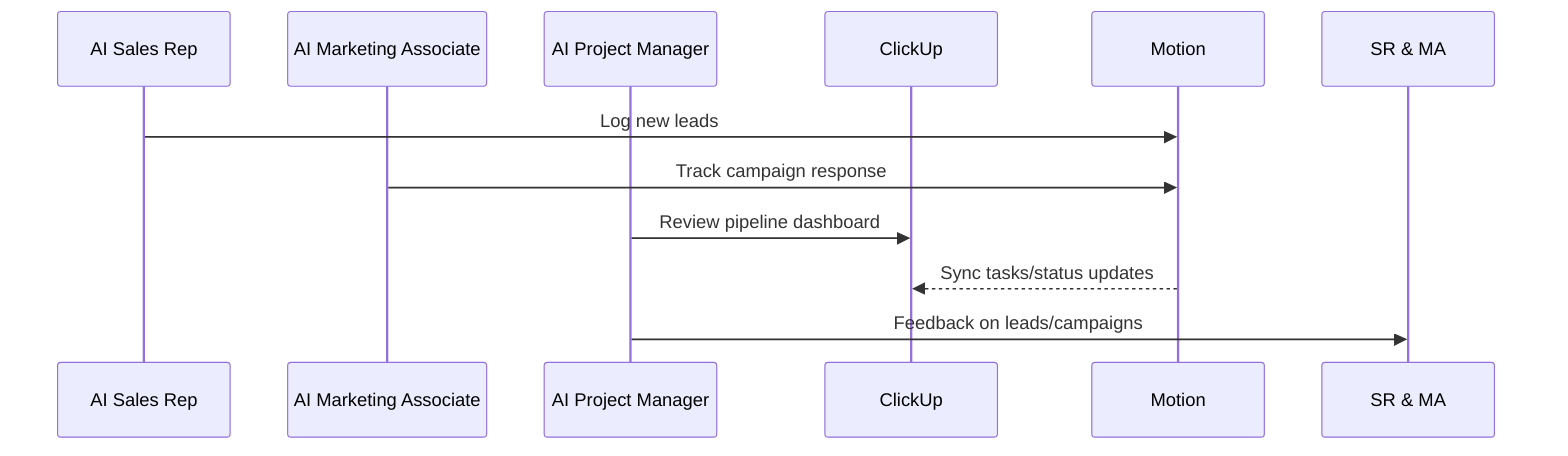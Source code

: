 sequenceDiagram
    participant SR as AI Sales Rep
    participant MA as AI Marketing Associate
    participant PM as AI Project Manager
    participant ClickUp
    participant Motion

    SR->>Motion: Log new leads
    MA->>Motion: Track campaign response
    PM->>ClickUp: Review pipeline dashboard
    Motion-->>ClickUp: Sync tasks/status updates
    PM->>SR & MA: Feedback on leads/campaigns